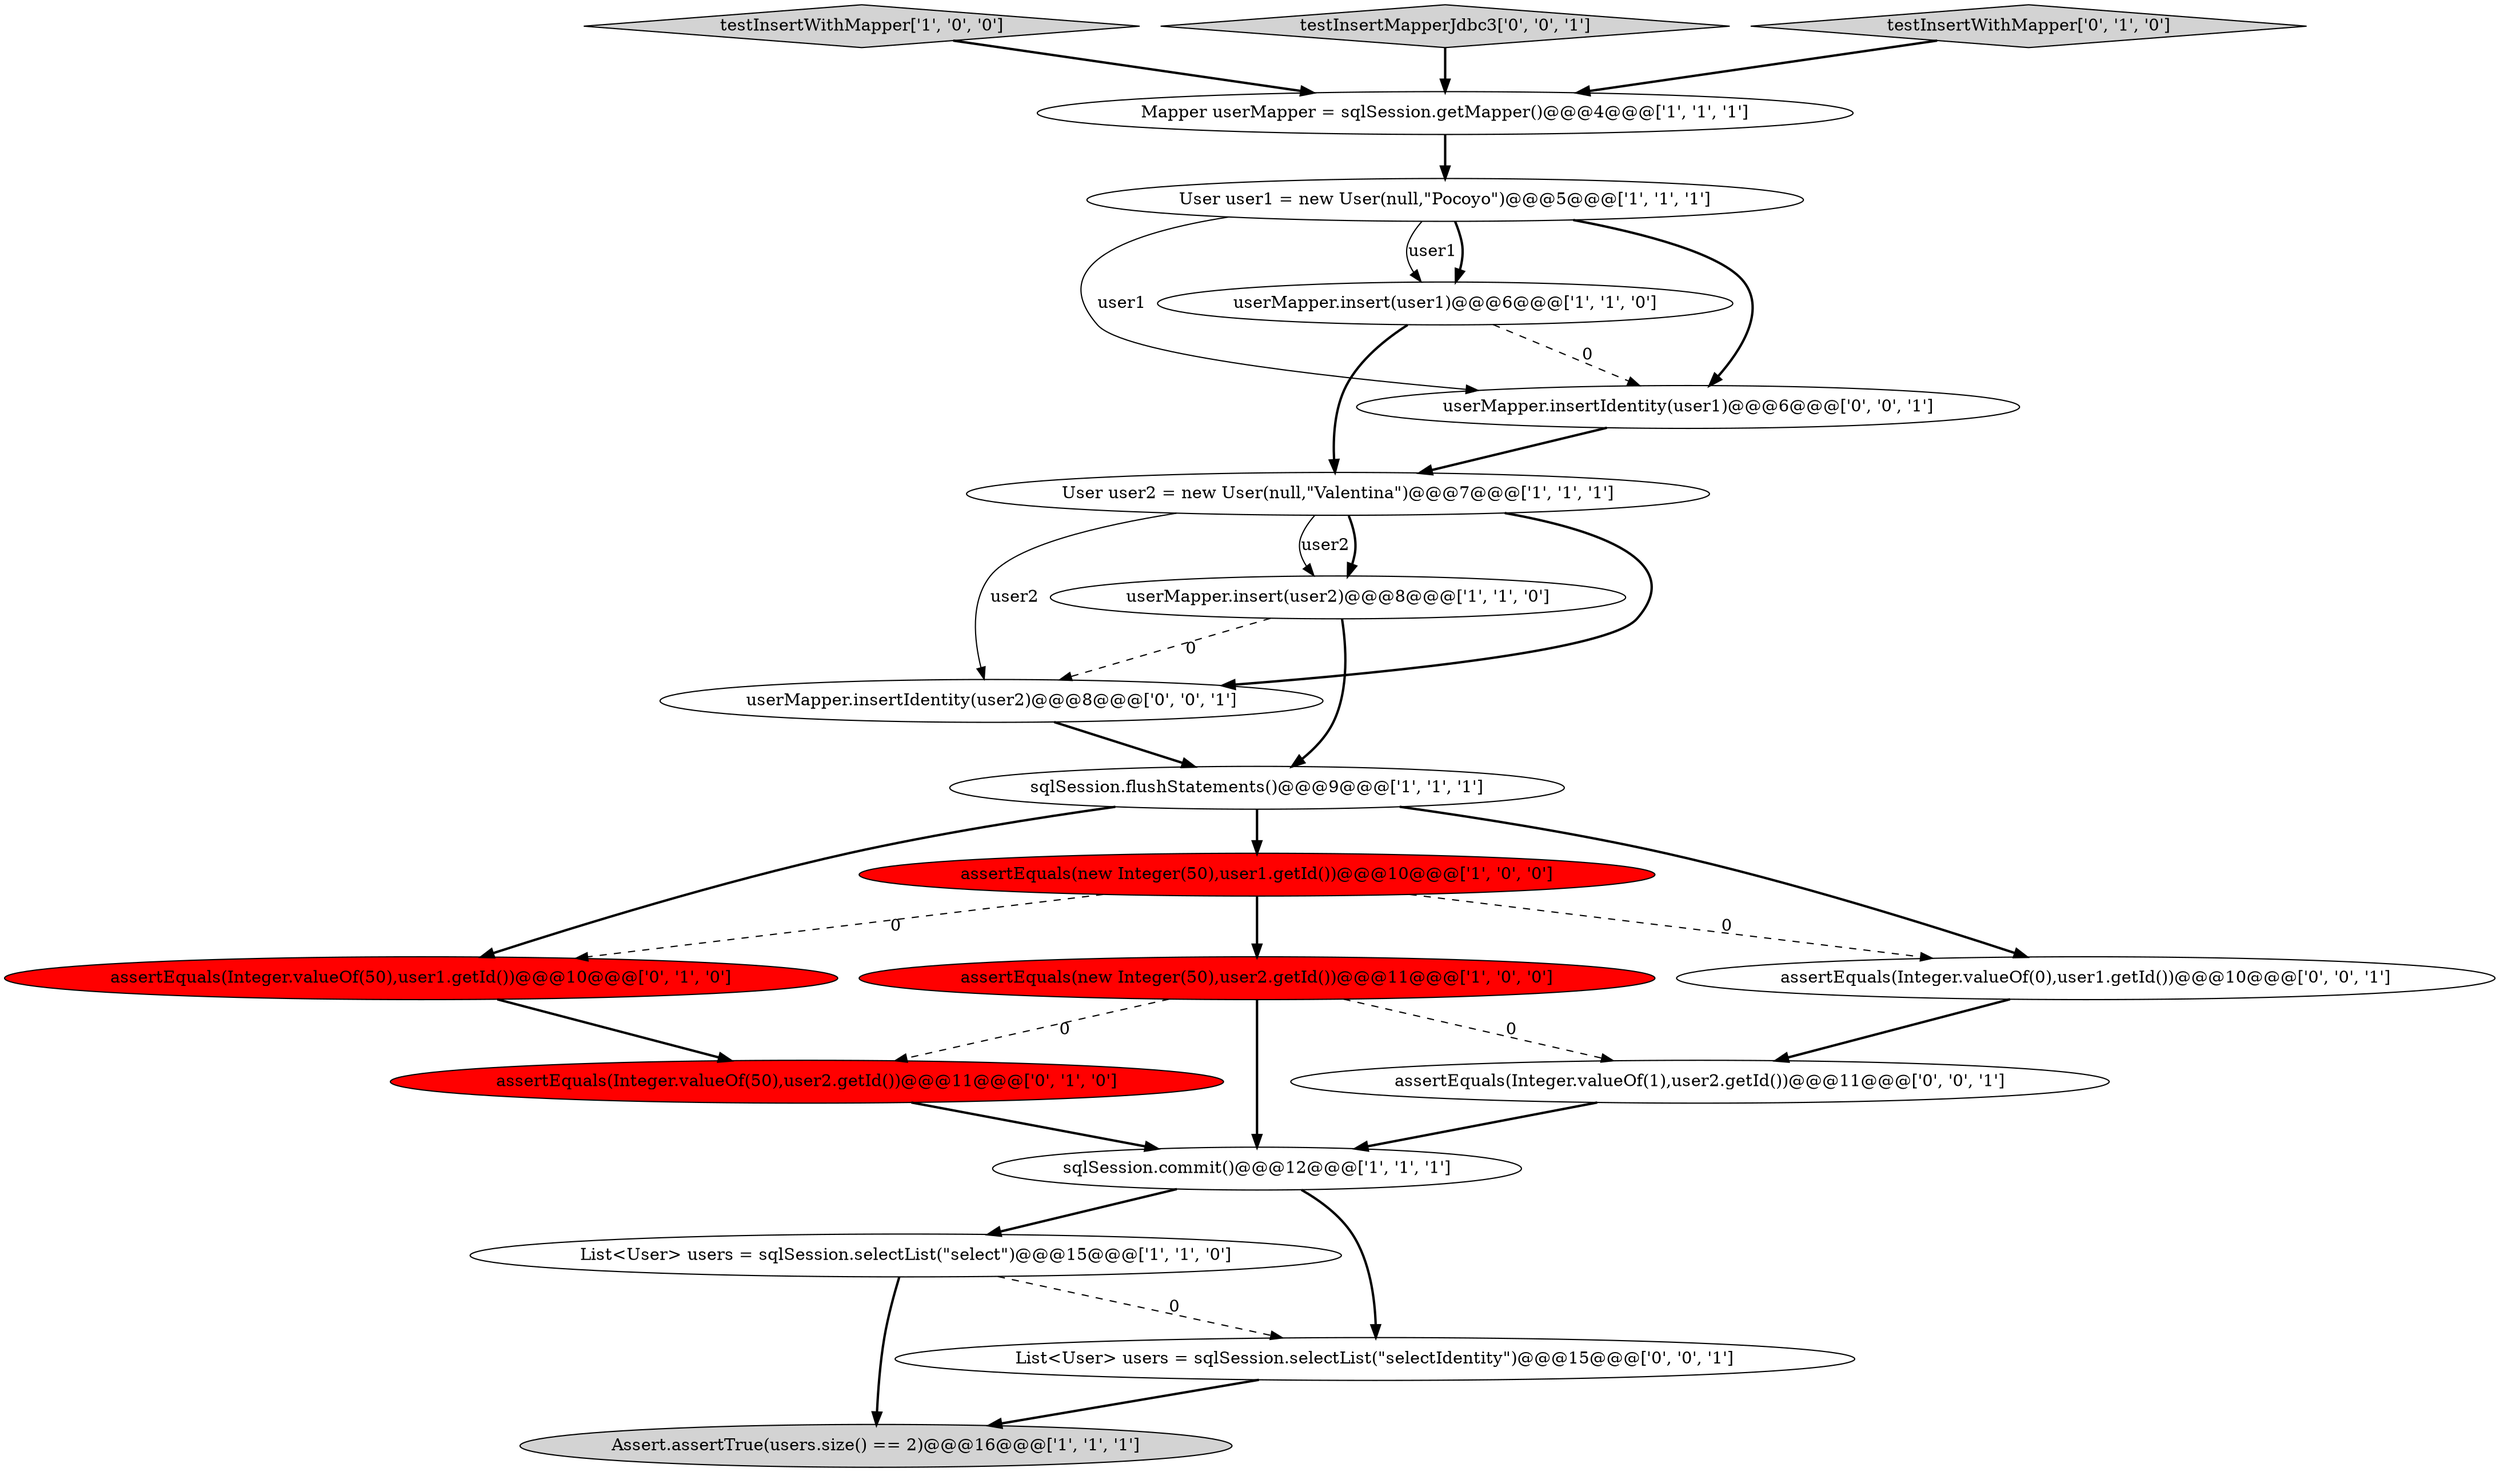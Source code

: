 digraph {
18 [style = filled, label = "userMapper.insertIdentity(user1)@@@6@@@['0', '0', '1']", fillcolor = white, shape = ellipse image = "AAA0AAABBB3BBB"];
6 [style = filled, label = "userMapper.insert(user1)@@@6@@@['1', '1', '0']", fillcolor = white, shape = ellipse image = "AAA0AAABBB1BBB"];
4 [style = filled, label = "testInsertWithMapper['1', '0', '0']", fillcolor = lightgray, shape = diamond image = "AAA0AAABBB1BBB"];
11 [style = filled, label = "User user2 = new User(null,\"Valentina\")@@@7@@@['1', '1', '1']", fillcolor = white, shape = ellipse image = "AAA0AAABBB1BBB"];
2 [style = filled, label = "List<User> users = sqlSession.selectList(\"select\")@@@15@@@['1', '1', '0']", fillcolor = white, shape = ellipse image = "AAA0AAABBB1BBB"];
15 [style = filled, label = "assertEquals(Integer.valueOf(0),user1.getId())@@@10@@@['0', '0', '1']", fillcolor = white, shape = ellipse image = "AAA0AAABBB3BBB"];
0 [style = filled, label = "sqlSession.flushStatements()@@@9@@@['1', '1', '1']", fillcolor = white, shape = ellipse image = "AAA0AAABBB1BBB"];
16 [style = filled, label = "testInsertMapperJdbc3['0', '0', '1']", fillcolor = lightgray, shape = diamond image = "AAA0AAABBB3BBB"];
8 [style = filled, label = "User user1 = new User(null,\"Pocoyo\")@@@5@@@['1', '1', '1']", fillcolor = white, shape = ellipse image = "AAA0AAABBB1BBB"];
14 [style = filled, label = "assertEquals(Integer.valueOf(50),user1.getId())@@@10@@@['0', '1', '0']", fillcolor = red, shape = ellipse image = "AAA1AAABBB2BBB"];
1 [style = filled, label = "assertEquals(new Integer(50),user1.getId())@@@10@@@['1', '0', '0']", fillcolor = red, shape = ellipse image = "AAA1AAABBB1BBB"];
5 [style = filled, label = "Mapper userMapper = sqlSession.getMapper()@@@4@@@['1', '1', '1']", fillcolor = white, shape = ellipse image = "AAA0AAABBB1BBB"];
13 [style = filled, label = "assertEquals(Integer.valueOf(50),user2.getId())@@@11@@@['0', '1', '0']", fillcolor = red, shape = ellipse image = "AAA1AAABBB2BBB"];
20 [style = filled, label = "assertEquals(Integer.valueOf(1),user2.getId())@@@11@@@['0', '0', '1']", fillcolor = white, shape = ellipse image = "AAA0AAABBB3BBB"];
17 [style = filled, label = "List<User> users = sqlSession.selectList(\"selectIdentity\")@@@15@@@['0', '0', '1']", fillcolor = white, shape = ellipse image = "AAA0AAABBB3BBB"];
19 [style = filled, label = "userMapper.insertIdentity(user2)@@@8@@@['0', '0', '1']", fillcolor = white, shape = ellipse image = "AAA0AAABBB3BBB"];
12 [style = filled, label = "testInsertWithMapper['0', '1', '0']", fillcolor = lightgray, shape = diamond image = "AAA0AAABBB2BBB"];
7 [style = filled, label = "assertEquals(new Integer(50),user2.getId())@@@11@@@['1', '0', '0']", fillcolor = red, shape = ellipse image = "AAA1AAABBB1BBB"];
9 [style = filled, label = "Assert.assertTrue(users.size() == 2)@@@16@@@['1', '1', '1']", fillcolor = lightgray, shape = ellipse image = "AAA0AAABBB1BBB"];
3 [style = filled, label = "sqlSession.commit()@@@12@@@['1', '1', '1']", fillcolor = white, shape = ellipse image = "AAA0AAABBB1BBB"];
10 [style = filled, label = "userMapper.insert(user2)@@@8@@@['1', '1', '0']", fillcolor = white, shape = ellipse image = "AAA0AAABBB1BBB"];
5->8 [style = bold, label=""];
12->5 [style = bold, label=""];
1->14 [style = dashed, label="0"];
8->18 [style = bold, label=""];
10->19 [style = dashed, label="0"];
1->15 [style = dashed, label="0"];
17->9 [style = bold, label=""];
18->11 [style = bold, label=""];
7->20 [style = dashed, label="0"];
8->6 [style = bold, label=""];
20->3 [style = bold, label=""];
2->9 [style = bold, label=""];
11->19 [style = bold, label=""];
2->17 [style = dashed, label="0"];
1->7 [style = bold, label=""];
8->6 [style = solid, label="user1"];
0->15 [style = bold, label=""];
7->3 [style = bold, label=""];
19->0 [style = bold, label=""];
6->18 [style = dashed, label="0"];
11->19 [style = solid, label="user2"];
0->14 [style = bold, label=""];
3->2 [style = bold, label=""];
13->3 [style = bold, label=""];
11->10 [style = bold, label=""];
11->10 [style = solid, label="user2"];
0->1 [style = bold, label=""];
15->20 [style = bold, label=""];
6->11 [style = bold, label=""];
10->0 [style = bold, label=""];
7->13 [style = dashed, label="0"];
16->5 [style = bold, label=""];
3->17 [style = bold, label=""];
14->13 [style = bold, label=""];
4->5 [style = bold, label=""];
8->18 [style = solid, label="user1"];
}
